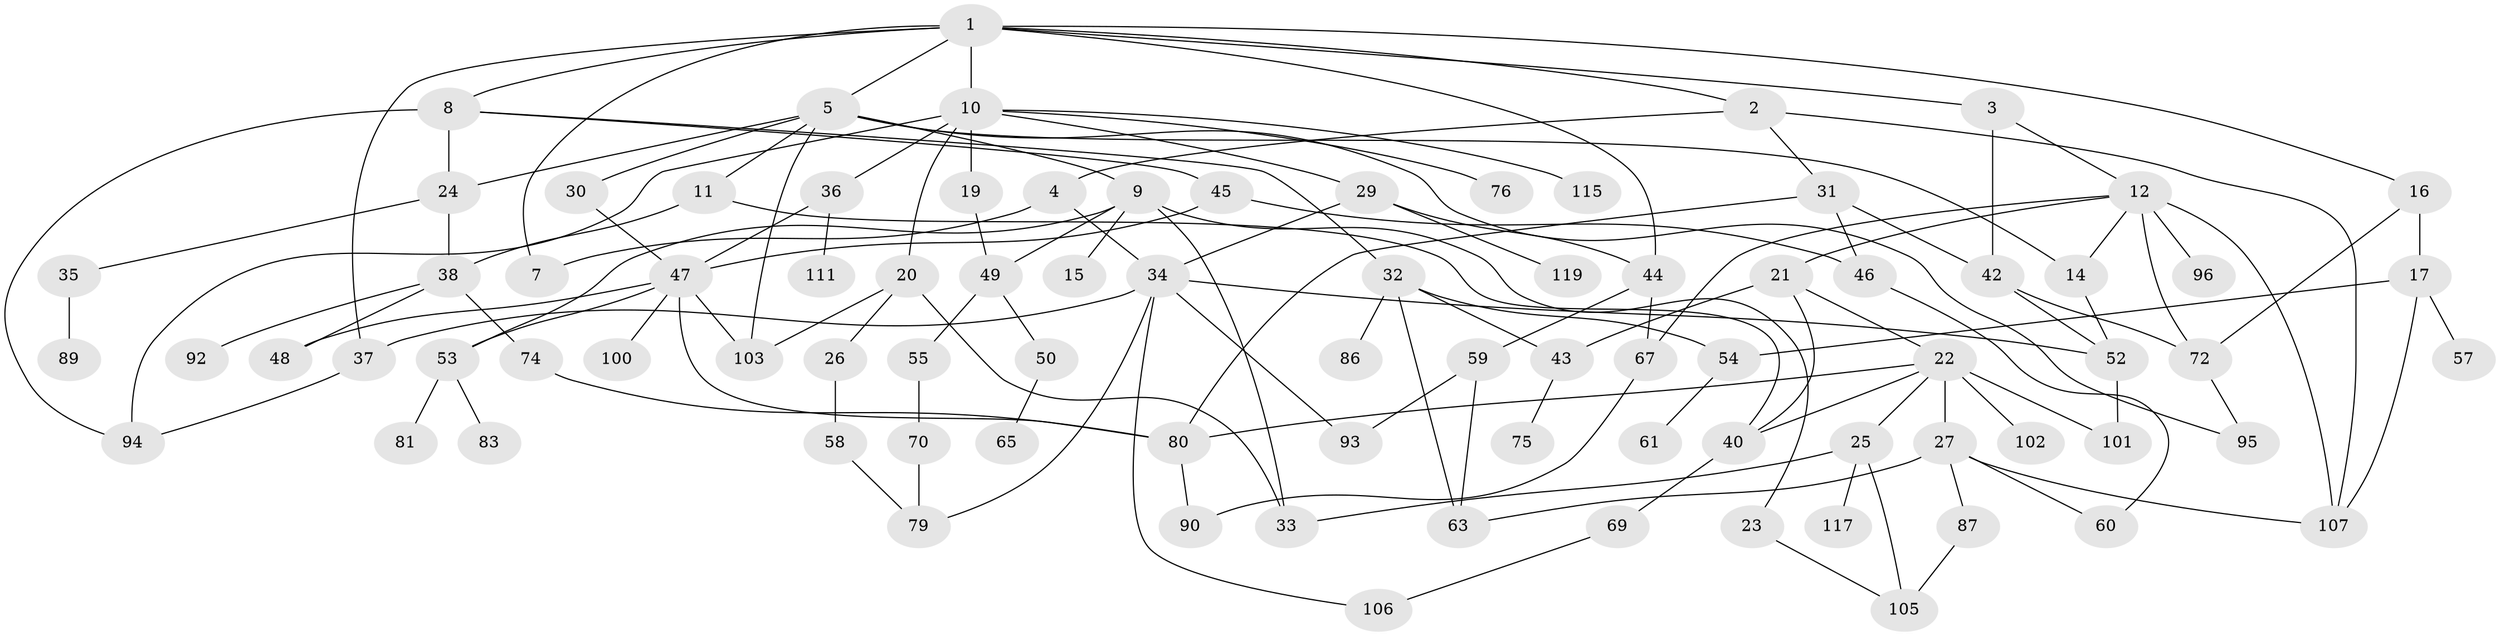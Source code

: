 // original degree distribution, {8: 0.007874015748031496, 4: 0.13385826771653545, 3: 0.29133858267716534, 6: 0.023622047244094488, 2: 0.28346456692913385, 5: 0.06299212598425197, 7: 0.007874015748031496, 1: 0.1889763779527559}
// Generated by graph-tools (version 1.1) at 2025/10/02/27/25 16:10:53]
// undirected, 86 vertices, 132 edges
graph export_dot {
graph [start="1"]
  node [color=gray90,style=filled];
  1 [super="+6"];
  2;
  3 [super="+104"];
  4;
  5 [super="+28"];
  7 [super="+73"];
  8 [super="+68"];
  9 [super="+39"];
  10 [super="+13"];
  11;
  12 [super="+18"];
  14;
  15;
  16;
  17;
  19;
  20;
  21 [super="+121"];
  22 [super="+91"];
  23 [super="+51"];
  24 [super="+98"];
  25;
  26 [super="+64"];
  27 [super="+126"];
  29;
  30;
  31 [super="+71"];
  32 [super="+62"];
  33 [super="+41"];
  34 [super="+56"];
  35;
  36 [super="+82"];
  37;
  38 [super="+77"];
  40 [super="+66"];
  42 [super="+84"];
  43 [super="+109"];
  44 [super="+118"];
  45;
  46;
  47 [super="+99"];
  48 [super="+116"];
  49 [super="+110"];
  50;
  52 [super="+88"];
  53 [super="+113"];
  54;
  55 [super="+123"];
  57;
  58;
  59 [super="+97"];
  60 [super="+78"];
  61;
  63;
  65;
  67;
  69;
  70 [super="+120"];
  72 [super="+124"];
  74;
  75 [super="+122"];
  76;
  79;
  80 [super="+85"];
  81;
  83;
  86;
  87;
  89;
  90 [super="+127"];
  92;
  93;
  94 [super="+114"];
  95;
  96;
  100;
  101;
  102;
  103 [super="+125"];
  105 [super="+112"];
  106;
  107 [super="+108"];
  111;
  115;
  117;
  119;
  1 -- 2;
  1 -- 3;
  1 -- 5;
  1 -- 8;
  1 -- 10;
  1 -- 16;
  1 -- 44;
  1 -- 37;
  1 -- 7;
  2 -- 4;
  2 -- 31;
  2 -- 107;
  3 -- 12;
  3 -- 42;
  4 -- 34;
  4 -- 7;
  5 -- 9;
  5 -- 11;
  5 -- 24;
  5 -- 95;
  5 -- 14;
  5 -- 30;
  5 -- 103;
  8 -- 32;
  8 -- 45;
  8 -- 24;
  8 -- 94;
  9 -- 15;
  9 -- 23;
  9 -- 49;
  9 -- 53;
  9 -- 33;
  10 -- 29;
  10 -- 36;
  10 -- 115;
  10 -- 19;
  10 -- 20;
  10 -- 76;
  10 -- 94;
  11 -- 38;
  11 -- 40;
  12 -- 14;
  12 -- 21;
  12 -- 67;
  12 -- 72 [weight=2];
  12 -- 96;
  12 -- 107;
  14 -- 52;
  16 -- 17;
  16 -- 72;
  17 -- 54;
  17 -- 57;
  17 -- 107;
  19 -- 49;
  20 -- 26;
  20 -- 33;
  20 -- 103;
  21 -- 22;
  21 -- 43;
  21 -- 40;
  22 -- 25;
  22 -- 27;
  22 -- 101;
  22 -- 102;
  22 -- 80;
  22 -- 40;
  23 -- 105;
  24 -- 35;
  24 -- 38;
  25 -- 117;
  25 -- 105;
  25 -- 33;
  26 -- 58;
  27 -- 87;
  27 -- 107;
  27 -- 60;
  27 -- 63;
  29 -- 119;
  29 -- 44;
  29 -- 34;
  30 -- 47;
  31 -- 42;
  31 -- 80;
  31 -- 46;
  32 -- 86;
  32 -- 43;
  32 -- 54;
  32 -- 63;
  34 -- 52;
  34 -- 106;
  34 -- 93;
  34 -- 37;
  34 -- 79;
  35 -- 89;
  36 -- 111;
  36 -- 47;
  37 -- 94;
  38 -- 74;
  38 -- 48;
  38 -- 92;
  40 -- 69;
  42 -- 52;
  42 -- 72;
  43 -- 75;
  44 -- 59;
  44 -- 67;
  45 -- 46;
  45 -- 47;
  46 -- 60;
  47 -- 48;
  47 -- 80;
  47 -- 100;
  47 -- 103;
  47 -- 53;
  49 -- 50;
  49 -- 55;
  50 -- 65;
  52 -- 101;
  53 -- 81;
  53 -- 83;
  54 -- 61;
  55 -- 70;
  58 -- 79;
  59 -- 93;
  59 -- 63;
  67 -- 90;
  69 -- 106;
  70 -- 79;
  72 -- 95;
  74 -- 80;
  80 -- 90;
  87 -- 105;
}
